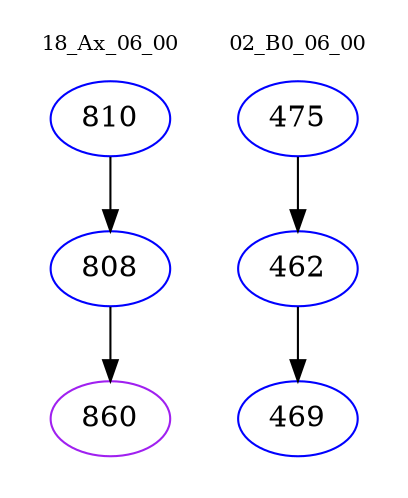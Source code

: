 digraph{
subgraph cluster_0 {
color = white
label = "18_Ax_06_00";
fontsize=10;
T0_810 [label="810", color="blue"]
T0_810 -> T0_808 [color="black"]
T0_808 [label="808", color="blue"]
T0_808 -> T0_860 [color="black"]
T0_860 [label="860", color="purple"]
}
subgraph cluster_1 {
color = white
label = "02_B0_06_00";
fontsize=10;
T1_475 [label="475", color="blue"]
T1_475 -> T1_462 [color="black"]
T1_462 [label="462", color="blue"]
T1_462 -> T1_469 [color="black"]
T1_469 [label="469", color="blue"]
}
}
